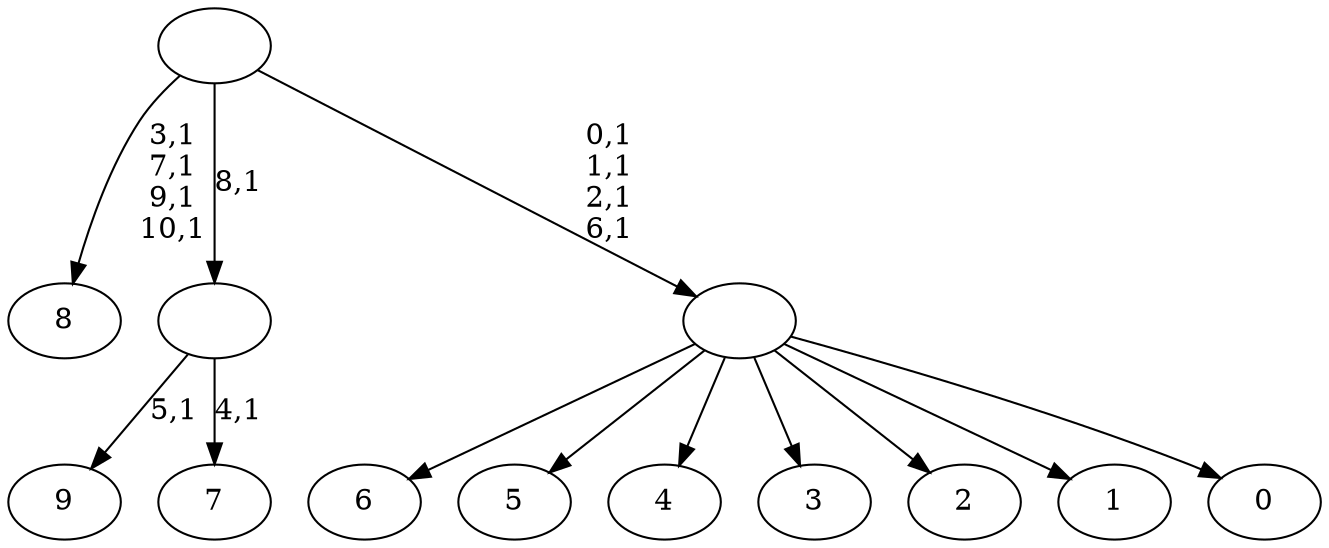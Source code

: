digraph T {
	21 [label="9"]
	19 [label="8"]
	14 [label="7"]
	12 [label=""]
	11 [label="6"]
	10 [label="5"]
	9 [label="4"]
	8 [label="3"]
	7 [label="2"]
	6 [label="1"]
	5 [label="0"]
	4 [label=""]
	0 [label=""]
	12 -> 14 [label="4,1"]
	12 -> 21 [label="5,1"]
	4 -> 11 [label=""]
	4 -> 10 [label=""]
	4 -> 9 [label=""]
	4 -> 8 [label=""]
	4 -> 7 [label=""]
	4 -> 6 [label=""]
	4 -> 5 [label=""]
	0 -> 4 [label="0,1\n1,1\n2,1\n6,1"]
	0 -> 19 [label="3,1\n7,1\n9,1\n10,1"]
	0 -> 12 [label="8,1"]
}
